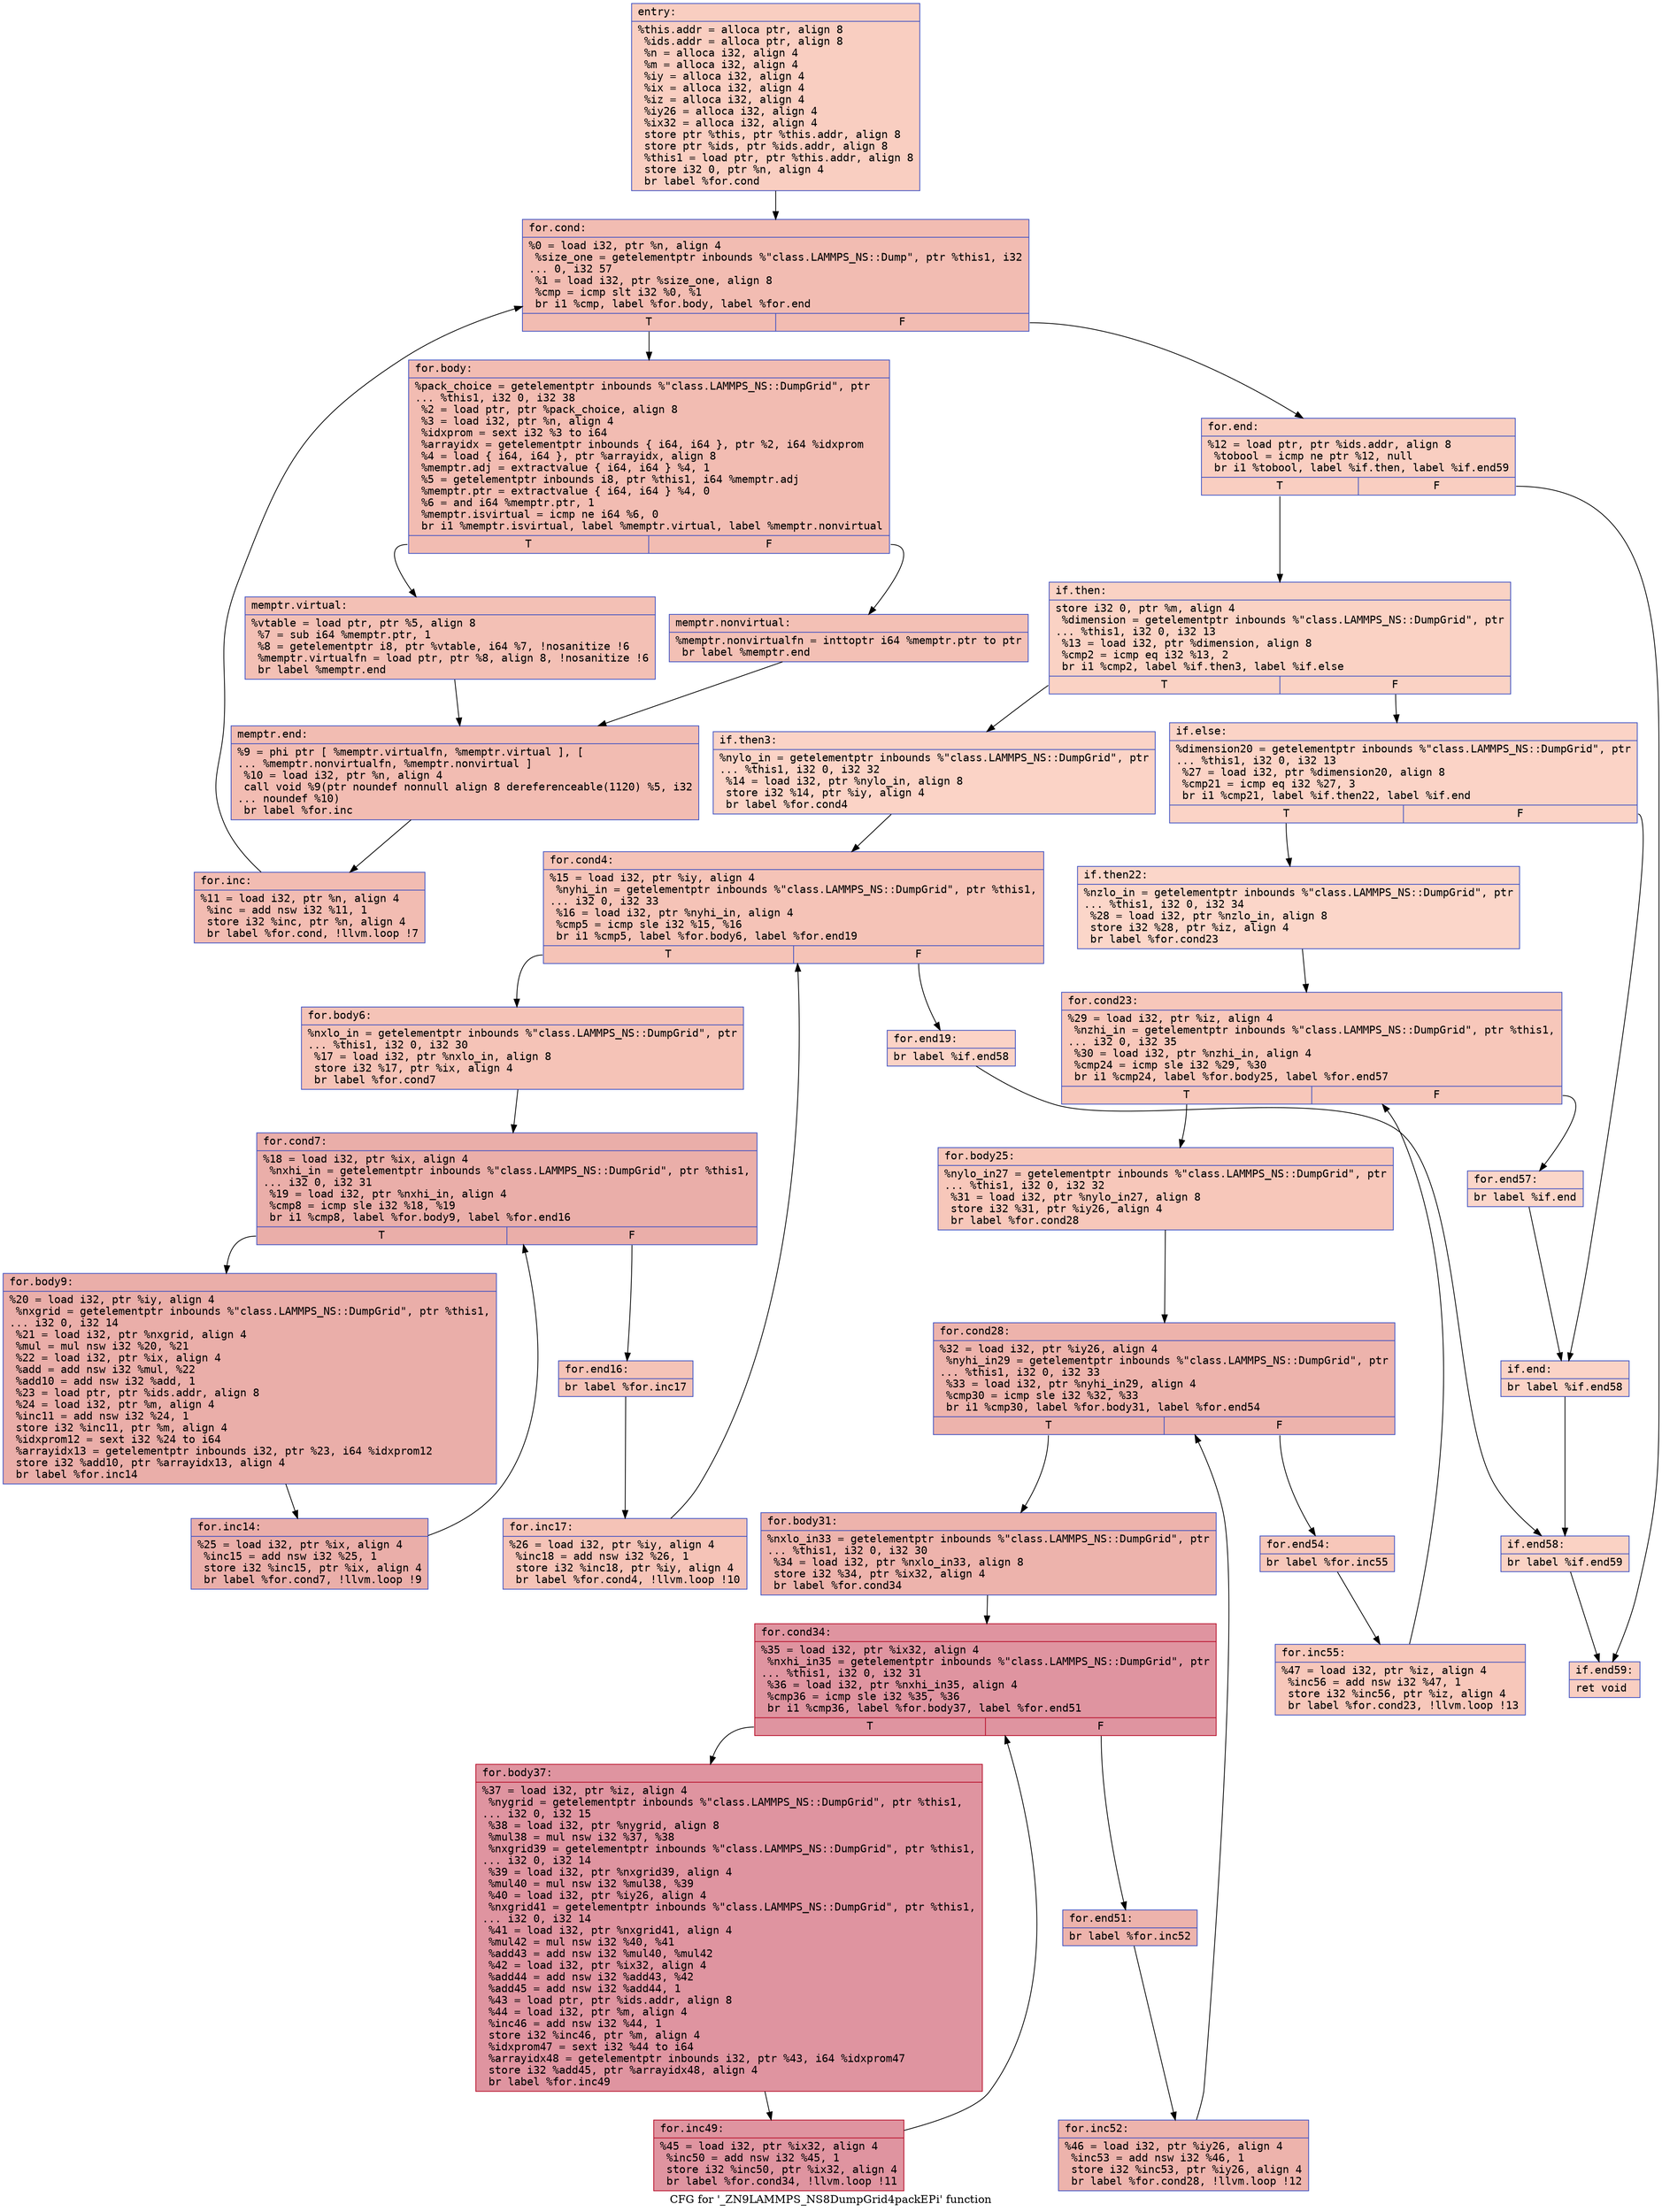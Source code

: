 digraph "CFG for '_ZN9LAMMPS_NS8DumpGrid4packEPi' function" {
	label="CFG for '_ZN9LAMMPS_NS8DumpGrid4packEPi' function";

	Node0x557f62cc2630 [shape=record,color="#3d50c3ff", style=filled, fillcolor="#f2907270" fontname="Courier",label="{entry:\l|  %this.addr = alloca ptr, align 8\l  %ids.addr = alloca ptr, align 8\l  %n = alloca i32, align 4\l  %m = alloca i32, align 4\l  %iy = alloca i32, align 4\l  %ix = alloca i32, align 4\l  %iz = alloca i32, align 4\l  %iy26 = alloca i32, align 4\l  %ix32 = alloca i32, align 4\l  store ptr %this, ptr %this.addr, align 8\l  store ptr %ids, ptr %ids.addr, align 8\l  %this1 = load ptr, ptr %this.addr, align 8\l  store i32 0, ptr %n, align 4\l  br label %for.cond\l}"];
	Node0x557f62cc2630 -> Node0x557f62cc2e20[tooltip="entry -> for.cond\nProbability 100.00%" ];
	Node0x557f62cc2e20 [shape=record,color="#3d50c3ff", style=filled, fillcolor="#e1675170" fontname="Courier",label="{for.cond:\l|  %0 = load i32, ptr %n, align 4\l  %size_one = getelementptr inbounds %\"class.LAMMPS_NS::Dump\", ptr %this1, i32\l... 0, i32 57\l  %1 = load i32, ptr %size_one, align 8\l  %cmp = icmp slt i32 %0, %1\l  br i1 %cmp, label %for.body, label %for.end\l|{<s0>T|<s1>F}}"];
	Node0x557f62cc2e20:s0 -> Node0x557f62cc4990[tooltip="for.cond -> for.body\nProbability 96.88%" ];
	Node0x557f62cc2e20:s1 -> Node0x557f62cc4a10[tooltip="for.cond -> for.end\nProbability 3.12%" ];
	Node0x557f62cc4990 [shape=record,color="#3d50c3ff", style=filled, fillcolor="#e1675170" fontname="Courier",label="{for.body:\l|  %pack_choice = getelementptr inbounds %\"class.LAMMPS_NS::DumpGrid\", ptr\l... %this1, i32 0, i32 38\l  %2 = load ptr, ptr %pack_choice, align 8\l  %3 = load i32, ptr %n, align 4\l  %idxprom = sext i32 %3 to i64\l  %arrayidx = getelementptr inbounds \{ i64, i64 \}, ptr %2, i64 %idxprom\l  %4 = load \{ i64, i64 \}, ptr %arrayidx, align 8\l  %memptr.adj = extractvalue \{ i64, i64 \} %4, 1\l  %5 = getelementptr inbounds i8, ptr %this1, i64 %memptr.adj\l  %memptr.ptr = extractvalue \{ i64, i64 \} %4, 0\l  %6 = and i64 %memptr.ptr, 1\l  %memptr.isvirtual = icmp ne i64 %6, 0\l  br i1 %memptr.isvirtual, label %memptr.virtual, label %memptr.nonvirtual\l|{<s0>T|<s1>F}}"];
	Node0x557f62cc4990:s0 -> Node0x557f62cc52e0[tooltip="for.body -> memptr.virtual\nProbability 50.00%" ];
	Node0x557f62cc4990:s1 -> Node0x557f62cc2c80[tooltip="for.body -> memptr.nonvirtual\nProbability 50.00%" ];
	Node0x557f62cc52e0 [shape=record,color="#3d50c3ff", style=filled, fillcolor="#e5705870" fontname="Courier",label="{memptr.virtual:\l|  %vtable = load ptr, ptr %5, align 8\l  %7 = sub i64 %memptr.ptr, 1\l  %8 = getelementptr i8, ptr %vtable, i64 %7, !nosanitize !6\l  %memptr.virtualfn = load ptr, ptr %8, align 8, !nosanitize !6\l  br label %memptr.end\l}"];
	Node0x557f62cc52e0 -> Node0x557f62cc5880[tooltip="memptr.virtual -> memptr.end\nProbability 100.00%" ];
	Node0x557f62cc2c80 [shape=record,color="#3d50c3ff", style=filled, fillcolor="#e5705870" fontname="Courier",label="{memptr.nonvirtual:\l|  %memptr.nonvirtualfn = inttoptr i64 %memptr.ptr to ptr\l  br label %memptr.end\l}"];
	Node0x557f62cc2c80 -> Node0x557f62cc5880[tooltip="memptr.nonvirtual -> memptr.end\nProbability 100.00%" ];
	Node0x557f62cc5880 [shape=record,color="#3d50c3ff", style=filled, fillcolor="#e1675170" fontname="Courier",label="{memptr.end:\l|  %9 = phi ptr [ %memptr.virtualfn, %memptr.virtual ], [\l... %memptr.nonvirtualfn, %memptr.nonvirtual ]\l  %10 = load i32, ptr %n, align 4\l  call void %9(ptr noundef nonnull align 8 dereferenceable(1120) %5, i32\l... noundef %10)\l  br label %for.inc\l}"];
	Node0x557f62cc5880 -> Node0x557f62cc5c30[tooltip="memptr.end -> for.inc\nProbability 100.00%" ];
	Node0x557f62cc5c30 [shape=record,color="#3d50c3ff", style=filled, fillcolor="#e1675170" fontname="Courier",label="{for.inc:\l|  %11 = load i32, ptr %n, align 4\l  %inc = add nsw i32 %11, 1\l  store i32 %inc, ptr %n, align 4\l  br label %for.cond, !llvm.loop !7\l}"];
	Node0x557f62cc5c30 -> Node0x557f62cc2e20[tooltip="for.inc -> for.cond\nProbability 100.00%" ];
	Node0x557f62cc4a10 [shape=record,color="#3d50c3ff", style=filled, fillcolor="#f2907270" fontname="Courier",label="{for.end:\l|  %12 = load ptr, ptr %ids.addr, align 8\l  %tobool = icmp ne ptr %12, null\l  br i1 %tobool, label %if.then, label %if.end59\l|{<s0>T|<s1>F}}"];
	Node0x557f62cc4a10:s0 -> Node0x557f62cc6110[tooltip="for.end -> if.then\nProbability 62.50%" ];
	Node0x557f62cc4a10:s1 -> Node0x557f62cc6180[tooltip="for.end -> if.end59\nProbability 37.50%" ];
	Node0x557f62cc6110 [shape=record,color="#3d50c3ff", style=filled, fillcolor="#f4987a70" fontname="Courier",label="{if.then:\l|  store i32 0, ptr %m, align 4\l  %dimension = getelementptr inbounds %\"class.LAMMPS_NS::DumpGrid\", ptr\l... %this1, i32 0, i32 13\l  %13 = load i32, ptr %dimension, align 8\l  %cmp2 = icmp eq i32 %13, 2\l  br i1 %cmp2, label %if.then3, label %if.else\l|{<s0>T|<s1>F}}"];
	Node0x557f62cc6110:s0 -> Node0x557f62cc6510[tooltip="if.then -> if.then3\nProbability 50.00%" ];
	Node0x557f62cc6110:s1 -> Node0x557f62cc6590[tooltip="if.then -> if.else\nProbability 50.00%" ];
	Node0x557f62cc6510 [shape=record,color="#3d50c3ff", style=filled, fillcolor="#f59c7d70" fontname="Courier",label="{if.then3:\l|  %nylo_in = getelementptr inbounds %\"class.LAMMPS_NS::DumpGrid\", ptr\l... %this1, i32 0, i32 32\l  %14 = load i32, ptr %nylo_in, align 8\l  store i32 %14, ptr %iy, align 4\l  br label %for.cond4\l}"];
	Node0x557f62cc6510 -> Node0x557f62cc68b0[tooltip="if.then3 -> for.cond4\nProbability 100.00%" ];
	Node0x557f62cc68b0 [shape=record,color="#3d50c3ff", style=filled, fillcolor="#e8765c70" fontname="Courier",label="{for.cond4:\l|  %15 = load i32, ptr %iy, align 4\l  %nyhi_in = getelementptr inbounds %\"class.LAMMPS_NS::DumpGrid\", ptr %this1,\l... i32 0, i32 33\l  %16 = load i32, ptr %nyhi_in, align 4\l  %cmp5 = icmp sle i32 %15, %16\l  br i1 %cmp5, label %for.body6, label %for.end19\l|{<s0>T|<s1>F}}"];
	Node0x557f62cc68b0:s0 -> Node0x557f62cc6c30[tooltip="for.cond4 -> for.body6\nProbability 96.88%" ];
	Node0x557f62cc68b0:s1 -> Node0x557f62cc6cb0[tooltip="for.cond4 -> for.end19\nProbability 3.12%" ];
	Node0x557f62cc6c30 [shape=record,color="#3d50c3ff", style=filled, fillcolor="#e8765c70" fontname="Courier",label="{for.body6:\l|  %nxlo_in = getelementptr inbounds %\"class.LAMMPS_NS::DumpGrid\", ptr\l... %this1, i32 0, i32 30\l  %17 = load i32, ptr %nxlo_in, align 8\l  store i32 %17, ptr %ix, align 4\l  br label %for.cond7\l}"];
	Node0x557f62cc6c30 -> Node0x557f62cc6fe0[tooltip="for.body6 -> for.cond7\nProbability 100.00%" ];
	Node0x557f62cc6fe0 [shape=record,color="#3d50c3ff", style=filled, fillcolor="#d0473d70" fontname="Courier",label="{for.cond7:\l|  %18 = load i32, ptr %ix, align 4\l  %nxhi_in = getelementptr inbounds %\"class.LAMMPS_NS::DumpGrid\", ptr %this1,\l... i32 0, i32 31\l  %19 = load i32, ptr %nxhi_in, align 4\l  %cmp8 = icmp sle i32 %18, %19\l  br i1 %cmp8, label %for.body9, label %for.end16\l|{<s0>T|<s1>F}}"];
	Node0x557f62cc6fe0:s0 -> Node0x557f62b95180[tooltip="for.cond7 -> for.body9\nProbability 96.88%" ];
	Node0x557f62cc6fe0:s1 -> Node0x557f62cc5330[tooltip="for.cond7 -> for.end16\nProbability 3.12%" ];
	Node0x557f62b95180 [shape=record,color="#3d50c3ff", style=filled, fillcolor="#d0473d70" fontname="Courier",label="{for.body9:\l|  %20 = load i32, ptr %iy, align 4\l  %nxgrid = getelementptr inbounds %\"class.LAMMPS_NS::DumpGrid\", ptr %this1,\l... i32 0, i32 14\l  %21 = load i32, ptr %nxgrid, align 4\l  %mul = mul nsw i32 %20, %21\l  %22 = load i32, ptr %ix, align 4\l  %add = add nsw i32 %mul, %22\l  %add10 = add nsw i32 %add, 1\l  %23 = load ptr, ptr %ids.addr, align 8\l  %24 = load i32, ptr %m, align 4\l  %inc11 = add nsw i32 %24, 1\l  store i32 %inc11, ptr %m, align 4\l  %idxprom12 = sext i32 %24 to i64\l  %arrayidx13 = getelementptr inbounds i32, ptr %23, i64 %idxprom12\l  store i32 %add10, ptr %arrayidx13, align 4\l  br label %for.inc14\l}"];
	Node0x557f62b95180 -> Node0x557f62cc8090[tooltip="for.body9 -> for.inc14\nProbability 100.00%" ];
	Node0x557f62cc8090 [shape=record,color="#3d50c3ff", style=filled, fillcolor="#d0473d70" fontname="Courier",label="{for.inc14:\l|  %25 = load i32, ptr %ix, align 4\l  %inc15 = add nsw i32 %25, 1\l  store i32 %inc15, ptr %ix, align 4\l  br label %for.cond7, !llvm.loop !9\l}"];
	Node0x557f62cc8090 -> Node0x557f62cc6fe0[tooltip="for.inc14 -> for.cond7\nProbability 100.00%" ];
	Node0x557f62cc5330 [shape=record,color="#3d50c3ff", style=filled, fillcolor="#e8765c70" fontname="Courier",label="{for.end16:\l|  br label %for.inc17\l}"];
	Node0x557f62cc5330 -> Node0x557f62cc8510[tooltip="for.end16 -> for.inc17\nProbability 100.00%" ];
	Node0x557f62cc8510 [shape=record,color="#3d50c3ff", style=filled, fillcolor="#e8765c70" fontname="Courier",label="{for.inc17:\l|  %26 = load i32, ptr %iy, align 4\l  %inc18 = add nsw i32 %26, 1\l  store i32 %inc18, ptr %iy, align 4\l  br label %for.cond4, !llvm.loop !10\l}"];
	Node0x557f62cc8510 -> Node0x557f62cc68b0[tooltip="for.inc17 -> for.cond4\nProbability 100.00%" ];
	Node0x557f62cc6cb0 [shape=record,color="#3d50c3ff", style=filled, fillcolor="#f59c7d70" fontname="Courier",label="{for.end19:\l|  br label %if.end58\l}"];
	Node0x557f62cc6cb0 -> Node0x557f62cc8990[tooltip="for.end19 -> if.end58\nProbability 100.00%" ];
	Node0x557f62cc6590 [shape=record,color="#3d50c3ff", style=filled, fillcolor="#f59c7d70" fontname="Courier",label="{if.else:\l|  %dimension20 = getelementptr inbounds %\"class.LAMMPS_NS::DumpGrid\", ptr\l... %this1, i32 0, i32 13\l  %27 = load i32, ptr %dimension20, align 8\l  %cmp21 = icmp eq i32 %27, 3\l  br i1 %cmp21, label %if.then22, label %if.end\l|{<s0>T|<s1>F}}"];
	Node0x557f62cc6590:s0 -> Node0x557f62cc8ca0[tooltip="if.else -> if.then22\nProbability 50.00%" ];
	Node0x557f62cc6590:s1 -> Node0x557f62cc8d20[tooltip="if.else -> if.end\nProbability 50.00%" ];
	Node0x557f62cc8ca0 [shape=record,color="#3d50c3ff", style=filled, fillcolor="#f6a38570" fontname="Courier",label="{if.then22:\l|  %nzlo_in = getelementptr inbounds %\"class.LAMMPS_NS::DumpGrid\", ptr\l... %this1, i32 0, i32 34\l  %28 = load i32, ptr %nzlo_in, align 8\l  store i32 %28, ptr %iz, align 4\l  br label %for.cond23\l}"];
	Node0x557f62cc8ca0 -> Node0x557f62cc9040[tooltip="if.then22 -> for.cond23\nProbability 100.00%" ];
	Node0x557f62cc9040 [shape=record,color="#3d50c3ff", style=filled, fillcolor="#ec7f6370" fontname="Courier",label="{for.cond23:\l|  %29 = load i32, ptr %iz, align 4\l  %nzhi_in = getelementptr inbounds %\"class.LAMMPS_NS::DumpGrid\", ptr %this1,\l... i32 0, i32 35\l  %30 = load i32, ptr %nzhi_in, align 4\l  %cmp24 = icmp sle i32 %29, %30\l  br i1 %cmp24, label %for.body25, label %for.end57\l|{<s0>T|<s1>F}}"];
	Node0x557f62cc9040:s0 -> Node0x557f62cc93c0[tooltip="for.cond23 -> for.body25\nProbability 96.88%" ];
	Node0x557f62cc9040:s1 -> Node0x557f62cc9440[tooltip="for.cond23 -> for.end57\nProbability 3.12%" ];
	Node0x557f62cc93c0 [shape=record,color="#3d50c3ff", style=filled, fillcolor="#ec7f6370" fontname="Courier",label="{for.body25:\l|  %nylo_in27 = getelementptr inbounds %\"class.LAMMPS_NS::DumpGrid\", ptr\l... %this1, i32 0, i32 32\l  %31 = load i32, ptr %nylo_in27, align 8\l  store i32 %31, ptr %iy26, align 4\l  br label %for.cond28\l}"];
	Node0x557f62cc93c0 -> Node0x557f62cc9780[tooltip="for.body25 -> for.cond28\nProbability 100.00%" ];
	Node0x557f62cc9780 [shape=record,color="#3d50c3ff", style=filled, fillcolor="#d6524470" fontname="Courier",label="{for.cond28:\l|  %32 = load i32, ptr %iy26, align 4\l  %nyhi_in29 = getelementptr inbounds %\"class.LAMMPS_NS::DumpGrid\", ptr\l... %this1, i32 0, i32 33\l  %33 = load i32, ptr %nyhi_in29, align 4\l  %cmp30 = icmp sle i32 %32, %33\l  br i1 %cmp30, label %for.body31, label %for.end54\l|{<s0>T|<s1>F}}"];
	Node0x557f62cc9780:s0 -> Node0x557f62cc9b10[tooltip="for.cond28 -> for.body31\nProbability 96.88%" ];
	Node0x557f62cc9780:s1 -> Node0x557f62cc9b90[tooltip="for.cond28 -> for.end54\nProbability 3.12%" ];
	Node0x557f62cc9b10 [shape=record,color="#3d50c3ff", style=filled, fillcolor="#d6524470" fontname="Courier",label="{for.body31:\l|  %nxlo_in33 = getelementptr inbounds %\"class.LAMMPS_NS::DumpGrid\", ptr\l... %this1, i32 0, i32 30\l  %34 = load i32, ptr %nxlo_in33, align 8\l  store i32 %34, ptr %ix32, align 4\l  br label %for.cond34\l}"];
	Node0x557f62cc9b10 -> Node0x557f62cc9f30[tooltip="for.body31 -> for.cond34\nProbability 100.00%" ];
	Node0x557f62cc9f30 [shape=record,color="#b70d28ff", style=filled, fillcolor="#b70d2870" fontname="Courier",label="{for.cond34:\l|  %35 = load i32, ptr %ix32, align 4\l  %nxhi_in35 = getelementptr inbounds %\"class.LAMMPS_NS::DumpGrid\", ptr\l... %this1, i32 0, i32 31\l  %36 = load i32, ptr %nxhi_in35, align 4\l  %cmp36 = icmp sle i32 %35, %36\l  br i1 %cmp36, label %for.body37, label %for.end51\l|{<s0>T|<s1>F}}"];
	Node0x557f62cc9f30:s0 -> Node0x557f62cca2c0[tooltip="for.cond34 -> for.body37\nProbability 96.88%" ];
	Node0x557f62cc9f30:s1 -> Node0x557f62cca340[tooltip="for.cond34 -> for.end51\nProbability 3.12%" ];
	Node0x557f62cca2c0 [shape=record,color="#b70d28ff", style=filled, fillcolor="#b70d2870" fontname="Courier",label="{for.body37:\l|  %37 = load i32, ptr %iz, align 4\l  %nygrid = getelementptr inbounds %\"class.LAMMPS_NS::DumpGrid\", ptr %this1,\l... i32 0, i32 15\l  %38 = load i32, ptr %nygrid, align 8\l  %mul38 = mul nsw i32 %37, %38\l  %nxgrid39 = getelementptr inbounds %\"class.LAMMPS_NS::DumpGrid\", ptr %this1,\l... i32 0, i32 14\l  %39 = load i32, ptr %nxgrid39, align 4\l  %mul40 = mul nsw i32 %mul38, %39\l  %40 = load i32, ptr %iy26, align 4\l  %nxgrid41 = getelementptr inbounds %\"class.LAMMPS_NS::DumpGrid\", ptr %this1,\l... i32 0, i32 14\l  %41 = load i32, ptr %nxgrid41, align 4\l  %mul42 = mul nsw i32 %40, %41\l  %add43 = add nsw i32 %mul40, %mul42\l  %42 = load i32, ptr %ix32, align 4\l  %add44 = add nsw i32 %add43, %42\l  %add45 = add nsw i32 %add44, 1\l  %43 = load ptr, ptr %ids.addr, align 8\l  %44 = load i32, ptr %m, align 4\l  %inc46 = add nsw i32 %44, 1\l  store i32 %inc46, ptr %m, align 4\l  %idxprom47 = sext i32 %44 to i64\l  %arrayidx48 = getelementptr inbounds i32, ptr %43, i64 %idxprom47\l  store i32 %add45, ptr %arrayidx48, align 4\l  br label %for.inc49\l}"];
	Node0x557f62cca2c0 -> Node0x557f62cc7400[tooltip="for.body37 -> for.inc49\nProbability 100.00%" ];
	Node0x557f62cc7400 [shape=record,color="#b70d28ff", style=filled, fillcolor="#b70d2870" fontname="Courier",label="{for.inc49:\l|  %45 = load i32, ptr %ix32, align 4\l  %inc50 = add nsw i32 %45, 1\l  store i32 %inc50, ptr %ix32, align 4\l  br label %for.cond34, !llvm.loop !11\l}"];
	Node0x557f62cc7400 -> Node0x557f62cc9f30[tooltip="for.inc49 -> for.cond34\nProbability 100.00%" ];
	Node0x557f62cca340 [shape=record,color="#3d50c3ff", style=filled, fillcolor="#d6524470" fontname="Courier",label="{for.end51:\l|  br label %for.inc52\l}"];
	Node0x557f62cca340 -> Node0x557f62cc7880[tooltip="for.end51 -> for.inc52\nProbability 100.00%" ];
	Node0x557f62cc7880 [shape=record,color="#3d50c3ff", style=filled, fillcolor="#d6524470" fontname="Courier",label="{for.inc52:\l|  %46 = load i32, ptr %iy26, align 4\l  %inc53 = add nsw i32 %46, 1\l  store i32 %inc53, ptr %iy26, align 4\l  br label %for.cond28, !llvm.loop !12\l}"];
	Node0x557f62cc7880 -> Node0x557f62cc9780[tooltip="for.inc52 -> for.cond28\nProbability 100.00%" ];
	Node0x557f62cc9b90 [shape=record,color="#3d50c3ff", style=filled, fillcolor="#ec7f6370" fontname="Courier",label="{for.end54:\l|  br label %for.inc55\l}"];
	Node0x557f62cc9b90 -> Node0x557f62ccc220[tooltip="for.end54 -> for.inc55\nProbability 100.00%" ];
	Node0x557f62ccc220 [shape=record,color="#3d50c3ff", style=filled, fillcolor="#ec7f6370" fontname="Courier",label="{for.inc55:\l|  %47 = load i32, ptr %iz, align 4\l  %inc56 = add nsw i32 %47, 1\l  store i32 %inc56, ptr %iz, align 4\l  br label %for.cond23, !llvm.loop !13\l}"];
	Node0x557f62ccc220 -> Node0x557f62cc9040[tooltip="for.inc55 -> for.cond23\nProbability 100.00%" ];
	Node0x557f62cc9440 [shape=record,color="#3d50c3ff", style=filled, fillcolor="#f6a38570" fontname="Courier",label="{for.end57:\l|  br label %if.end\l}"];
	Node0x557f62cc9440 -> Node0x557f62cc8d20[tooltip="for.end57 -> if.end\nProbability 100.00%" ];
	Node0x557f62cc8d20 [shape=record,color="#3d50c3ff", style=filled, fillcolor="#f59c7d70" fontname="Courier",label="{if.end:\l|  br label %if.end58\l}"];
	Node0x557f62cc8d20 -> Node0x557f62cc8990[tooltip="if.end -> if.end58\nProbability 100.00%" ];
	Node0x557f62cc8990 [shape=record,color="#3d50c3ff", style=filled, fillcolor="#f4987a70" fontname="Courier",label="{if.end58:\l|  br label %if.end59\l}"];
	Node0x557f62cc8990 -> Node0x557f62cc6180[tooltip="if.end58 -> if.end59\nProbability 100.00%" ];
	Node0x557f62cc6180 [shape=record,color="#3d50c3ff", style=filled, fillcolor="#f2907270" fontname="Courier",label="{if.end59:\l|  ret void\l}"];
}
